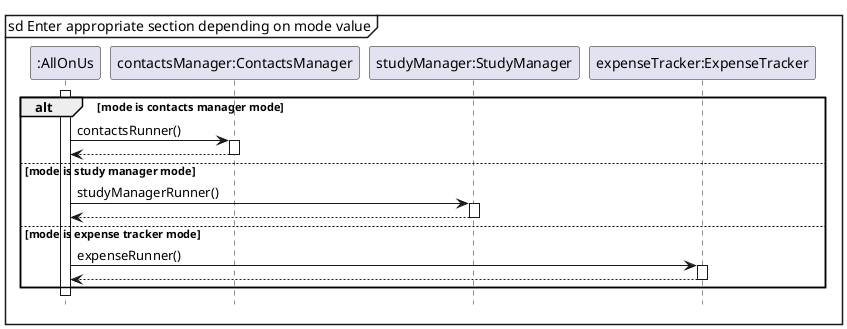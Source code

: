 @startuml
'https://plantuml.com/sequence-diagram

skinparam guillemet false

hide footbox
mainframe sd Enter appropriate section depending on mode value
activate ":AllOnUs"
alt mode is contacts manager mode
    ":AllOnUs" -> "contactsManager:ContactsManager" ++: contactsRunner()
    "contactsManager:ContactsManager" --> ":AllOnUs" --
else mode is study manager mode
    ":AllOnUs" -> "studyManager:StudyManager" ++: studyManagerRunner()
    "studyManager:StudyManager" --> ":AllOnUs" --
else mode is expense tracker mode
    ":AllOnUs" -> "expenseTracker:ExpenseTracker" ++: expenseRunner()
    "expenseTracker:ExpenseTracker" --> ":AllOnUs" --

end
@enduml